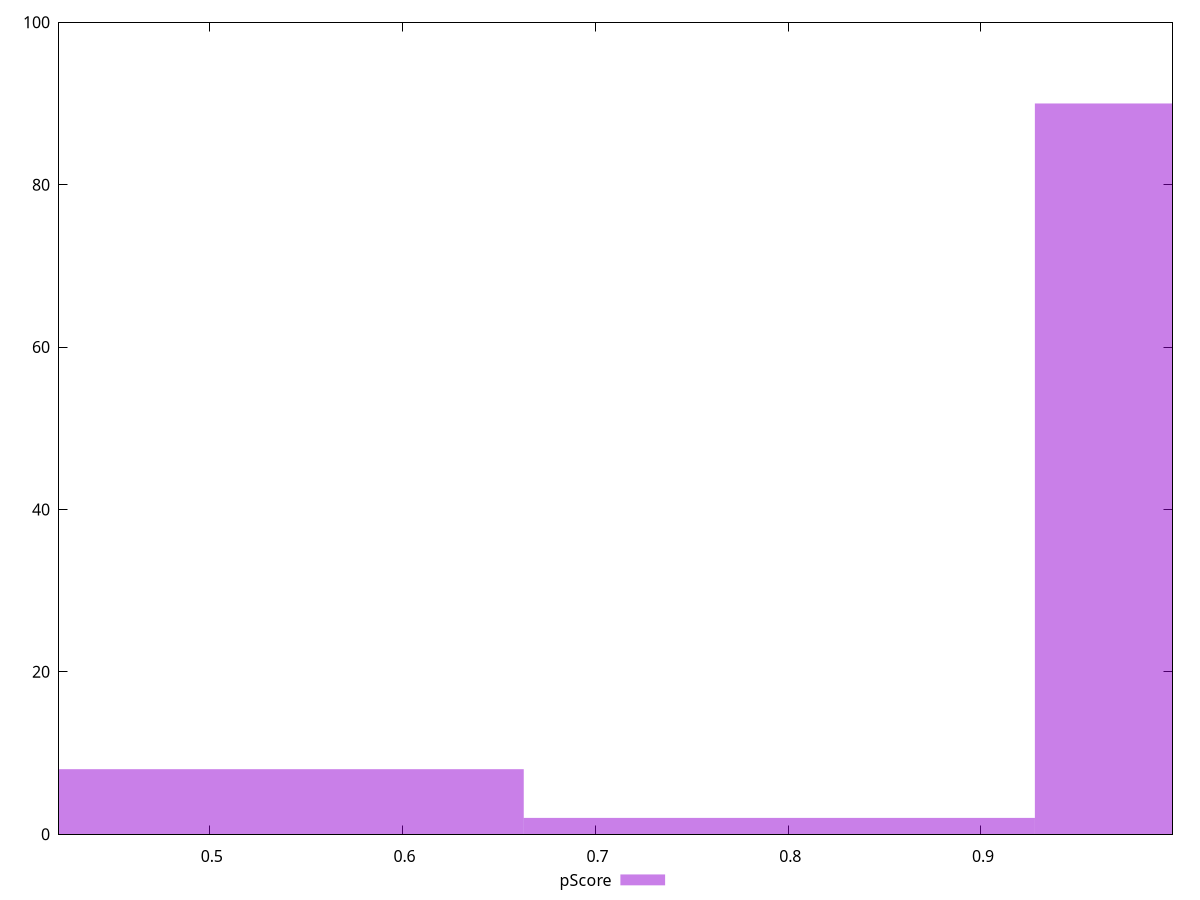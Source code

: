 reset

$pScore <<EOF
1.0605392417902004 90
0.5302696208951002 8
0.7954044313426503 2
EOF

set key outside below
set boxwidth 0.2651348104475501
set xrange [0.4217685994118758:0.9993602032901141]
set yrange [0:100]
set trange [0:100]
set style fill transparent solid 0.5 noborder
set terminal svg size 640, 490 enhanced background rgb 'white'
set output "reports/report_00028_2021-02-24T12-49-42.674Z/first-cpu-idle/samples/agenda/pScore/histogram.svg"

plot $pScore title "pScore" with boxes

reset
